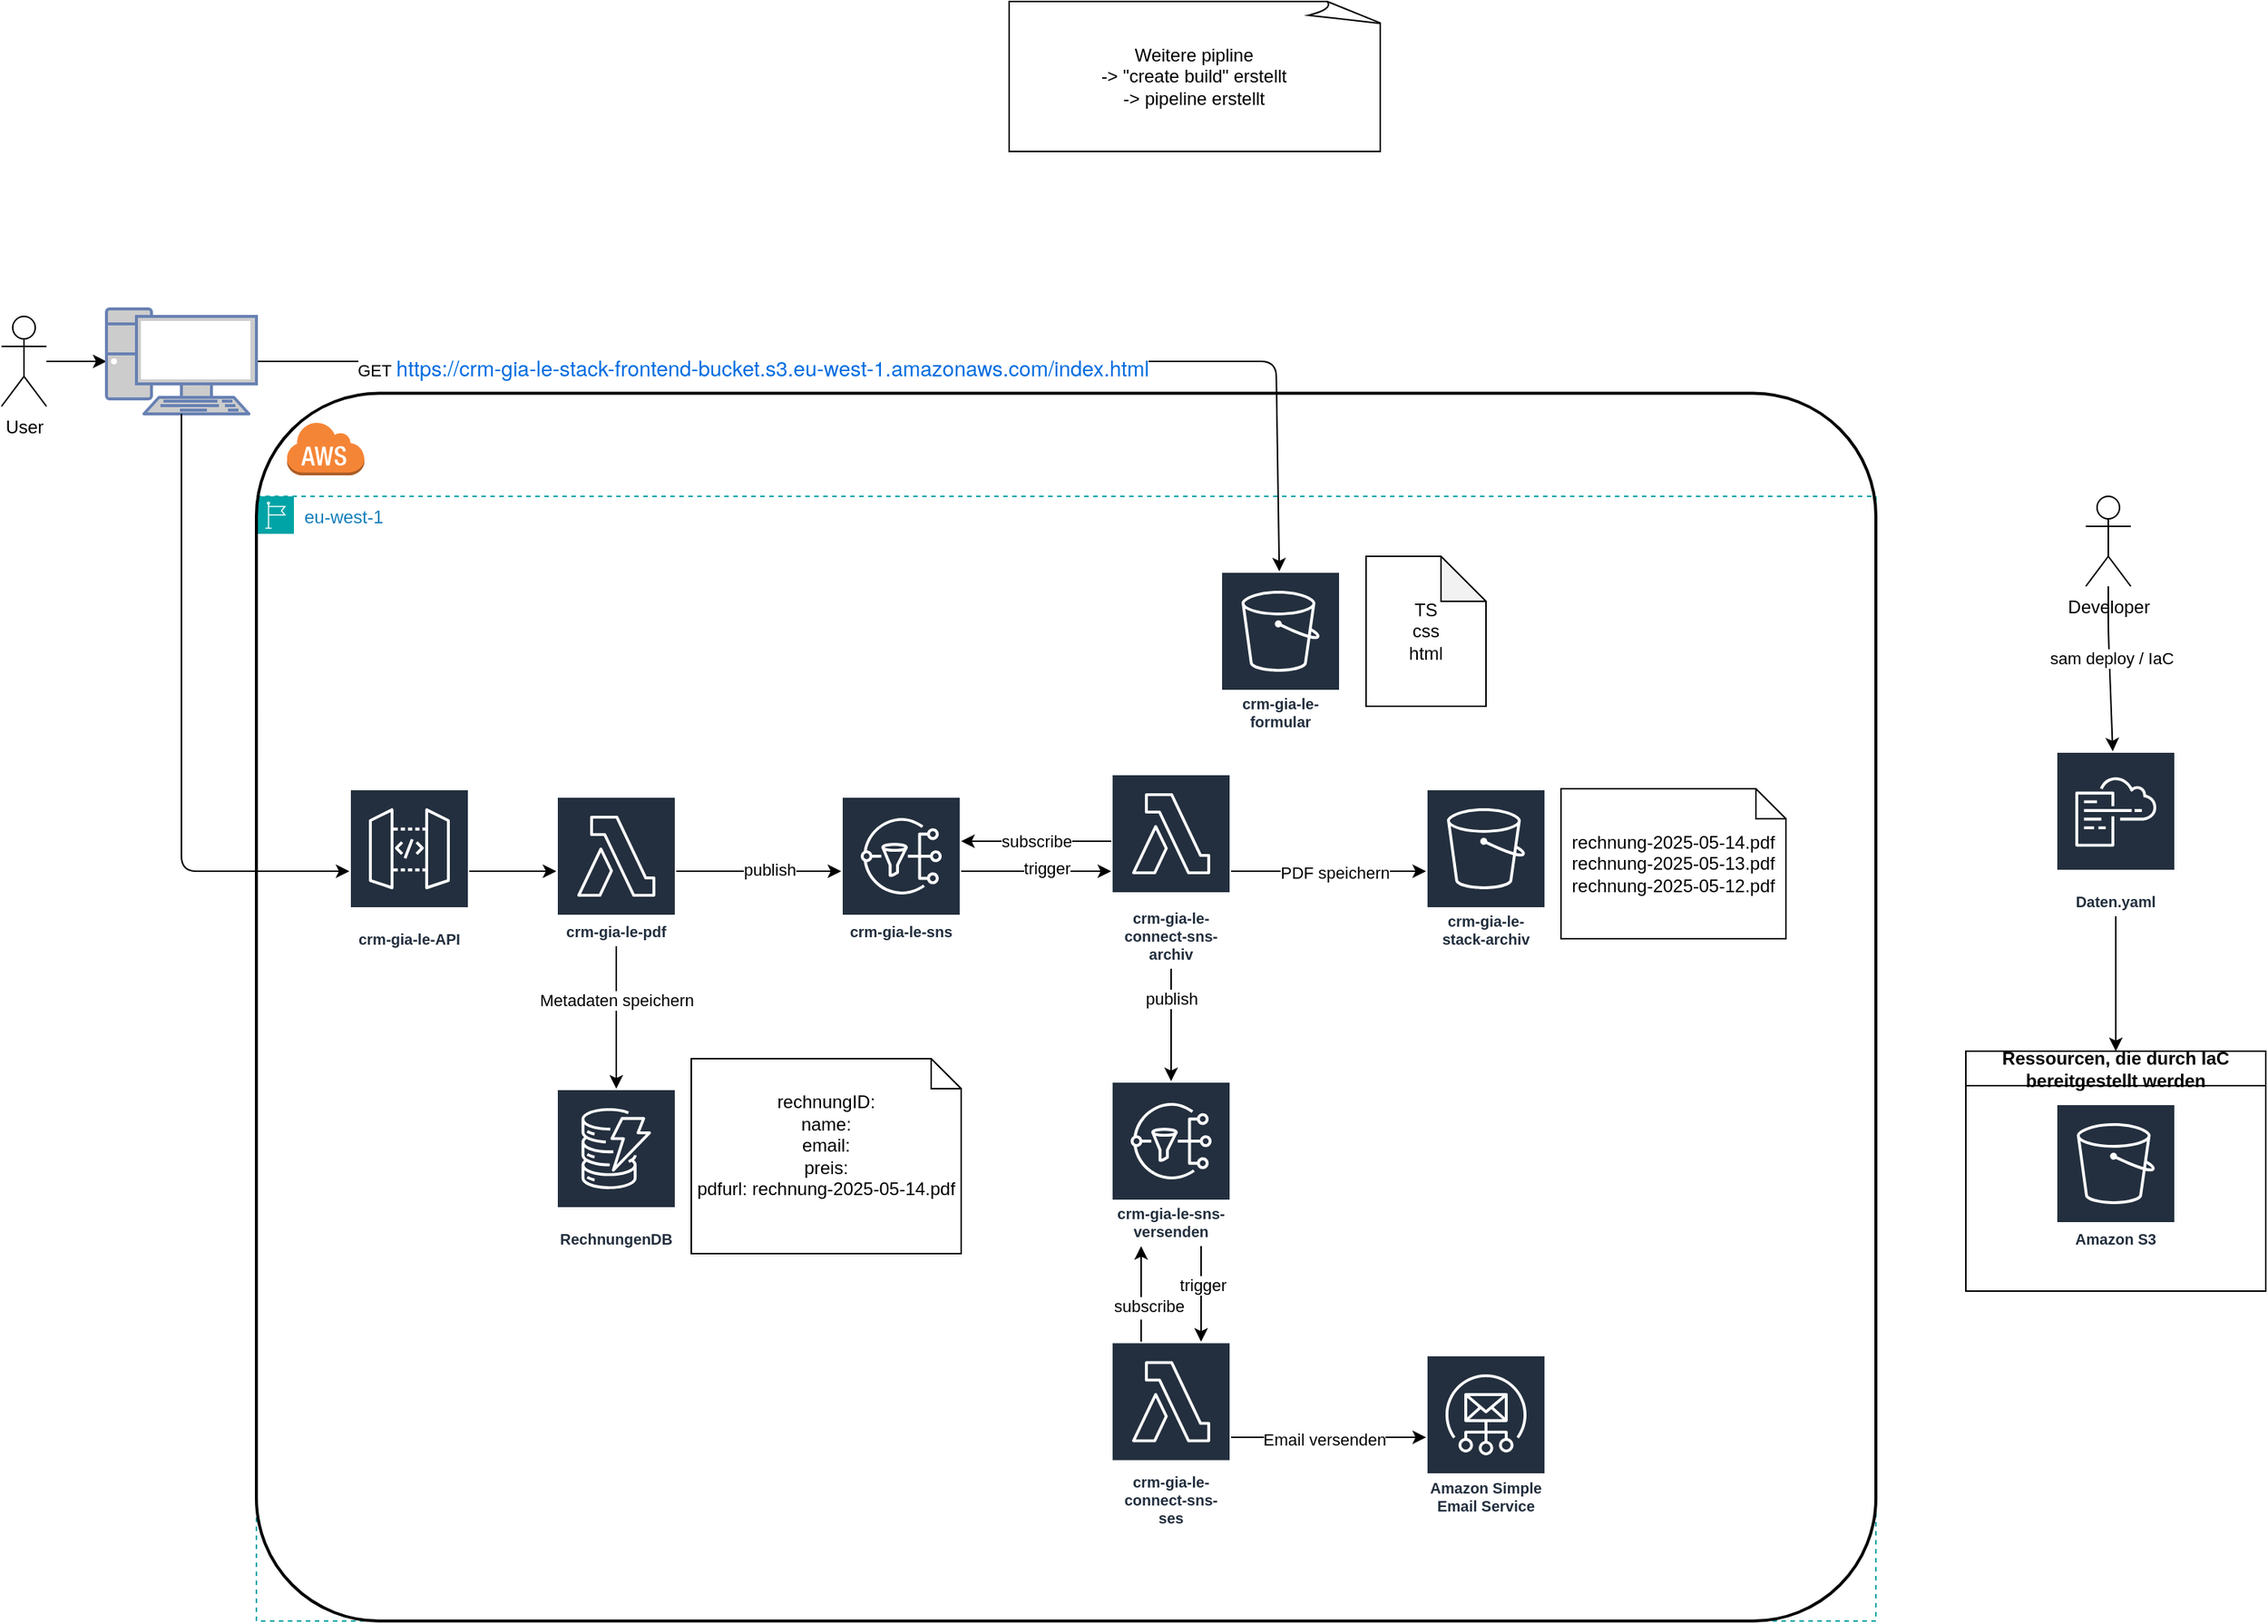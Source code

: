 <mxfile version="22.1.22" type="embed">
  <diagram name="Seite-1" id="vdwy2ADWtqlWa-Q7clY7">
    <mxGraphModel dx="1278" dy="1899" grid="1" gridSize="10" guides="1" tooltips="1" connect="1" arrows="1" fold="1" page="1" pageScale="1" pageWidth="827" pageHeight="1169" math="0" shadow="0">
      <root>
        <mxCell id="0" />
        <mxCell id="1" parent="0" />
        <mxCell id="125" value="eu-west-1" style="points=[[0,0],[0.25,0],[0.5,0],[0.75,0],[1,0],[1,0.25],[1,0.5],[1,0.75],[1,1],[0.75,1],[0.5,1],[0.25,1],[0,1],[0,0.75],[0,0.5],[0,0.25]];outlineConnect=0;gradientColor=none;html=1;whiteSpace=wrap;fontSize=12;fontStyle=0;container=1;pointerEvents=0;collapsible=0;recursiveResize=0;shape=mxgraph.aws4.group;grIcon=mxgraph.aws4.group_region;strokeColor=#00A4A6;fillColor=none;verticalAlign=top;align=left;spacingLeft=30;fontColor=#147EBA;dashed=1;" parent="1" vertex="1">
          <mxGeometry x="220" y="160" width="1080" height="750" as="geometry" />
        </mxCell>
        <mxCell id="126" value="" style="rounded=1;arcSize=10;dashed=0;fillColor=none;gradientColor=none;strokeWidth=2;" parent="125" vertex="1">
          <mxGeometry y="-68.75" width="1080" height="818.75" as="geometry" />
        </mxCell>
        <mxCell id="70" value="TS&lt;br&gt;css&lt;br&gt;html" style="shape=note;whiteSpace=wrap;html=1;backgroundOutline=1;darkOpacity=0.05;" parent="125" vertex="1">
          <mxGeometry x="740" y="40" width="80" height="100" as="geometry" />
        </mxCell>
        <mxCell id="JgduJuPoJpBLt58f9y2H-12" value="crm-gia-le-API" style="sketch=0;outlineConnect=0;fontColor=#232F3E;gradientColor=none;strokeColor=#ffffff;fillColor=#232F3E;dashed=0;verticalLabelPosition=middle;verticalAlign=bottom;align=center;html=1;whiteSpace=wrap;fontSize=10;fontStyle=1;spacing=3;shape=mxgraph.aws4.productIcon;prIcon=mxgraph.aws4.api_gateway;" parent="125" vertex="1">
          <mxGeometry x="62" y="195" width="80" height="110" as="geometry" />
        </mxCell>
        <mxCell id="JgduJuPoJpBLt58f9y2H-20" style="edgeStyle=orthogonalEdgeStyle;rounded=0;orthogonalLoop=1;jettySize=auto;html=1;" parent="125" source="JgduJuPoJpBLt58f9y2H-12" target="JgduJuPoJpBLt58f9y2H-10" edge="1">
          <mxGeometry relative="1" as="geometry">
            <mxPoint x="446" y="240" as="targetPoint" />
          </mxGeometry>
        </mxCell>
        <mxCell id="118" style="edgeStyle=orthogonalEdgeStyle;rounded=0;orthogonalLoop=1;jettySize=auto;html=1;" parent="125" source="JgduJuPoJpBLt58f9y2H-10" target="JgduJuPoJpBLt58f9y2H-31" edge="1">
          <mxGeometry relative="1" as="geometry" />
        </mxCell>
        <mxCell id="119" value="publish" style="edgeLabel;html=1;align=center;verticalAlign=middle;resizable=0;points=[];" parent="118" vertex="1" connectable="0">
          <mxGeometry x="0.127" y="1" relative="1" as="geometry">
            <mxPoint as="offset" />
          </mxGeometry>
        </mxCell>
        <mxCell id="140" style="edgeStyle=orthogonalEdgeStyle;rounded=0;orthogonalLoop=1;jettySize=auto;html=1;" parent="125" source="JgduJuPoJpBLt58f9y2H-31" target="71" edge="1">
          <mxGeometry relative="1" as="geometry" />
        </mxCell>
        <mxCell id="141" value="trigger" style="edgeLabel;html=1;align=center;verticalAlign=middle;resizable=0;points=[];" parent="140" vertex="1" connectable="0">
          <mxGeometry x="0.132" y="2" relative="1" as="geometry">
            <mxPoint as="offset" />
          </mxGeometry>
        </mxCell>
        <mxCell id="JgduJuPoJpBLt58f9y2H-31" value="crm-gia-le-sns" style="sketch=0;outlineConnect=0;fontColor=#232F3E;gradientColor=none;strokeColor=#ffffff;fillColor=#232F3E;dashed=0;verticalLabelPosition=middle;verticalAlign=bottom;align=center;html=1;whiteSpace=wrap;fontSize=10;fontStyle=1;spacing=3;shape=mxgraph.aws4.productIcon;prIcon=mxgraph.aws4.sns;" parent="125" vertex="1">
          <mxGeometry x="390" y="200" width="80" height="100" as="geometry" />
        </mxCell>
        <mxCell id="135" style="edgeStyle=orthogonalEdgeStyle;rounded=0;orthogonalLoop=1;jettySize=auto;html=1;" parent="125" source="71" target="JgduJuPoJpBLt58f9y2H-31" edge="1">
          <mxGeometry relative="1" as="geometry">
            <Array as="points">
              <mxPoint x="560" y="230" />
              <mxPoint x="560" y="230" />
            </Array>
          </mxGeometry>
        </mxCell>
        <mxCell id="136" value="subscribe" style="edgeLabel;html=1;align=center;verticalAlign=middle;resizable=0;points=[];" parent="135" vertex="1" connectable="0">
          <mxGeometry relative="1" as="geometry">
            <mxPoint as="offset" />
          </mxGeometry>
        </mxCell>
        <mxCell id="71" value="crm-gia-le-connect-sns-archiv" style="sketch=0;outlineConnect=0;fontColor=#232F3E;gradientColor=none;strokeColor=#ffffff;fillColor=#232F3E;dashed=0;verticalLabelPosition=middle;verticalAlign=bottom;align=center;html=1;whiteSpace=wrap;fontSize=10;fontStyle=1;spacing=3;shape=mxgraph.aws4.productIcon;prIcon=mxgraph.aws4.lambda;" parent="125" vertex="1">
          <mxGeometry x="570" y="185" width="80" height="130" as="geometry" />
        </mxCell>
        <mxCell id="108" style="edgeStyle=orthogonalEdgeStyle;rounded=0;orthogonalLoop=1;jettySize=auto;html=1;" parent="125" source="71" target="JgduJuPoJpBLt58f9y2H-24" edge="1">
          <mxGeometry relative="1" as="geometry" />
        </mxCell>
        <mxCell id="133" value="PDF speichern" style="edgeLabel;html=1;align=center;verticalAlign=middle;resizable=0;points=[];" parent="108" vertex="1" connectable="0">
          <mxGeometry x="0.063" y="-1" relative="1" as="geometry">
            <mxPoint as="offset" />
          </mxGeometry>
        </mxCell>
        <mxCell id="JgduJuPoJpBLt58f9y2H-24" value="crm-gia-le-stack-archiv" style="sketch=0;outlineConnect=0;fontColor=#232F3E;gradientColor=none;strokeColor=#ffffff;fillColor=#232F3E;dashed=0;verticalLabelPosition=middle;verticalAlign=bottom;align=center;html=1;whiteSpace=wrap;fontSize=10;fontStyle=1;spacing=3;shape=mxgraph.aws4.productIcon;prIcon=mxgraph.aws4.s3;" parent="125" vertex="1">
          <mxGeometry x="780" y="195" width="80" height="110" as="geometry" />
        </mxCell>
        <mxCell id="68" value="rechnung-2025-05-14.pdf&lt;div&gt;&lt;span style=&quot;color: rgb(0, 0, 0);&quot;&gt;rechnung-2025-05-13.pdf&lt;/span&gt;&lt;/div&gt;&lt;div&gt;&lt;span style=&quot;color: rgb(0, 0, 0);&quot;&gt;rechnung-2025-05-12.pdf&lt;/span&gt;&lt;span style=&quot;color: rgb(0, 0, 0);&quot;&gt;&lt;/span&gt;&lt;/div&gt;" style="shape=note;size=20;whiteSpace=wrap;html=1;" parent="125" vertex="1">
          <mxGeometry x="870" y="195" width="150" height="100" as="geometry" />
        </mxCell>
        <mxCell id="110" style="edgeStyle=orthogonalEdgeStyle;rounded=0;orthogonalLoop=1;jettySize=auto;html=1;" parent="125" source="71" target="101" edge="1">
          <mxGeometry relative="1" as="geometry" />
        </mxCell>
        <mxCell id="113" value="publish" style="edgeLabel;html=1;align=center;verticalAlign=middle;resizable=0;points=[];" parent="110" vertex="1" connectable="0">
          <mxGeometry x="-0.463" relative="1" as="geometry">
            <mxPoint as="offset" />
          </mxGeometry>
        </mxCell>
        <mxCell id="142" style="edgeStyle=orthogonalEdgeStyle;rounded=0;orthogonalLoop=1;jettySize=auto;html=1;" parent="125" source="101" target="JgduJuPoJpBLt58f9y2H-32" edge="1">
          <mxGeometry relative="1" as="geometry">
            <Array as="points">
              <mxPoint x="630" y="550" />
              <mxPoint x="630" y="550" />
            </Array>
          </mxGeometry>
        </mxCell>
        <mxCell id="143" value="trigger" style="edgeLabel;html=1;align=center;verticalAlign=middle;resizable=0;points=[];" parent="142" vertex="1" connectable="0">
          <mxGeometry x="-0.182" y="1" relative="1" as="geometry">
            <mxPoint as="offset" />
          </mxGeometry>
        </mxCell>
        <mxCell id="101" value="crm-gia-le-sns-versenden" style="sketch=0;outlineConnect=0;fontColor=#232F3E;gradientColor=none;strokeColor=#ffffff;fillColor=#232F3E;dashed=0;verticalLabelPosition=middle;verticalAlign=bottom;align=center;html=1;whiteSpace=wrap;fontSize=10;fontStyle=1;spacing=3;shape=mxgraph.aws4.productIcon;prIcon=mxgraph.aws4.sns;" parent="125" vertex="1">
          <mxGeometry x="570" y="390" width="80" height="110" as="geometry" />
        </mxCell>
        <mxCell id="137" style="edgeStyle=orthogonalEdgeStyle;rounded=0;orthogonalLoop=1;jettySize=auto;html=1;" parent="125" edge="1">
          <mxGeometry relative="1" as="geometry">
            <mxPoint x="590" y="572.5" as="sourcePoint" />
            <mxPoint x="590" y="500" as="targetPoint" />
            <Array as="points">
              <mxPoint x="590" y="540" />
              <mxPoint x="590" y="540" />
            </Array>
          </mxGeometry>
        </mxCell>
        <mxCell id="138" value="Text" style="edgeLabel;html=1;align=center;verticalAlign=middle;resizable=0;points=[];" parent="137" vertex="1" connectable="0">
          <mxGeometry x="-0.16" relative="1" as="geometry">
            <mxPoint as="offset" />
          </mxGeometry>
        </mxCell>
        <mxCell id="139" value="subscribe" style="edgeLabel;html=1;align=center;verticalAlign=middle;resizable=0;points=[];" parent="137" vertex="1" connectable="0">
          <mxGeometry x="-0.096" y="-5" relative="1" as="geometry">
            <mxPoint as="offset" />
          </mxGeometry>
        </mxCell>
        <mxCell id="JgduJuPoJpBLt58f9y2H-32" value="crm-gia-le-connect-sns-ses" style="sketch=0;outlineConnect=0;fontColor=#232F3E;gradientColor=none;strokeColor=#ffffff;fillColor=#232F3E;dashed=0;verticalLabelPosition=middle;verticalAlign=bottom;align=center;html=1;whiteSpace=wrap;fontSize=10;fontStyle=1;spacing=3;shape=mxgraph.aws4.productIcon;prIcon=mxgraph.aws4.lambda;" parent="125" vertex="1">
          <mxGeometry x="570" y="563.75" width="80" height="127.5" as="geometry" />
        </mxCell>
        <mxCell id="JgduJuPoJpBLt58f9y2H-49" value="Amazon Simple Email Service" style="sketch=0;outlineConnect=0;fontColor=#232F3E;gradientColor=none;strokeColor=#ffffff;fillColor=#232F3E;dashed=0;verticalLabelPosition=middle;verticalAlign=bottom;align=center;html=1;whiteSpace=wrap;fontSize=10;fontStyle=1;spacing=3;shape=mxgraph.aws4.productIcon;prIcon=mxgraph.aws4.simple_email_service;" parent="125" vertex="1">
          <mxGeometry x="780" y="572.5" width="80" height="110" as="geometry" />
        </mxCell>
        <mxCell id="112" style="edgeStyle=orthogonalEdgeStyle;rounded=0;orthogonalLoop=1;jettySize=auto;html=1;" parent="125" source="JgduJuPoJpBLt58f9y2H-32" target="JgduJuPoJpBLt58f9y2H-49" edge="1">
          <mxGeometry relative="1" as="geometry" />
        </mxCell>
        <mxCell id="134" value="Email versenden" style="edgeLabel;html=1;align=center;verticalAlign=middle;resizable=0;points=[];" parent="112" vertex="1" connectable="0">
          <mxGeometry x="-0.055" y="-1" relative="1" as="geometry">
            <mxPoint as="offset" />
          </mxGeometry>
        </mxCell>
        <mxCell id="69" value="&lt;div&gt;rechnungID:&lt;/div&gt;&lt;div&gt;name:&lt;/div&gt;&lt;div&gt;email:&lt;/div&gt;&lt;div&gt;preis:&lt;/div&gt;&lt;div&gt;pdfurl:&amp;nbsp;&lt;span style=&quot;color: rgb(0, 0, 0); background-color: transparent;&quot;&gt;rechnung-2025-05-14.pdf&lt;/span&gt;&lt;/div&gt;&lt;div&gt;&lt;br&gt;&lt;/div&gt;" style="shape=note;size=20;whiteSpace=wrap;html=1;" parent="125" vertex="1">
          <mxGeometry x="290" y="375" width="180" height="130" as="geometry" />
        </mxCell>
        <mxCell id="JgduJuPoJpBLt58f9y2H-10" value="crm-gia-le-pdf" style="sketch=0;outlineConnect=0;fontColor=#232F3E;gradientColor=none;strokeColor=#ffffff;fillColor=#232F3E;dashed=0;verticalLabelPosition=middle;verticalAlign=bottom;align=center;html=1;whiteSpace=wrap;fontSize=10;fontStyle=1;spacing=3;shape=mxgraph.aws4.productIcon;prIcon=mxgraph.aws4.lambda;" parent="125" vertex="1">
          <mxGeometry x="200" y="200" width="80" height="100" as="geometry" />
        </mxCell>
        <mxCell id="104" style="edgeStyle=orthogonalEdgeStyle;rounded=0;orthogonalLoop=1;jettySize=auto;html=1;" parent="125" source="JgduJuPoJpBLt58f9y2H-10" target="15" edge="1">
          <mxGeometry relative="1" as="geometry" />
        </mxCell>
        <mxCell id="132" value="Metadaten speichern" style="edgeLabel;html=1;align=center;verticalAlign=middle;resizable=0;points=[];" parent="104" vertex="1" connectable="0">
          <mxGeometry x="-0.242" relative="1" as="geometry">
            <mxPoint as="offset" />
          </mxGeometry>
        </mxCell>
        <mxCell id="15" value="RechnungenDB" style="sketch=0;outlineConnect=0;fontColor=#232F3E;gradientColor=none;strokeColor=#ffffff;fillColor=#232F3E;dashed=0;verticalLabelPosition=middle;verticalAlign=bottom;align=center;html=1;whiteSpace=wrap;fontSize=10;fontStyle=1;spacing=3;shape=mxgraph.aws4.productIcon;prIcon=mxgraph.aws4.dynamodb;" parent="125" vertex="1">
          <mxGeometry x="200" y="395" width="80" height="110" as="geometry" />
        </mxCell>
        <mxCell id="5" style="edgeStyle=none;html=1;" parent="1" source="JgduJuPoJpBLt58f9y2H-1" target="2" edge="1">
          <mxGeometry relative="1" as="geometry" />
        </mxCell>
        <mxCell id="JgduJuPoJpBLt58f9y2H-1" value="User" style="shape=umlActor;verticalLabelPosition=bottom;verticalAlign=top;html=1;outlineConnect=0;" parent="1" vertex="1">
          <mxGeometry x="50" y="40" width="30" height="60" as="geometry" />
        </mxCell>
        <mxCell id="JgduJuPoJpBLt58f9y2H-7" value="crm-gia-le-formular" style="sketch=0;outlineConnect=0;fontColor=#232F3E;gradientColor=none;strokeColor=#ffffff;fillColor=#232F3E;dashed=0;verticalLabelPosition=middle;verticalAlign=bottom;align=center;html=1;whiteSpace=wrap;fontSize=10;fontStyle=1;spacing=3;shape=mxgraph.aws4.productIcon;prIcon=mxgraph.aws4.s3;" parent="1" vertex="1">
          <mxGeometry x="863" y="210" width="80" height="110" as="geometry" />
        </mxCell>
        <mxCell id="6" style="edgeStyle=none;html=1;" parent="1" source="2" target="JgduJuPoJpBLt58f9y2H-7" edge="1">
          <mxGeometry relative="1" as="geometry">
            <Array as="points">
              <mxPoint x="900" y="70" />
            </Array>
          </mxGeometry>
        </mxCell>
        <mxCell id="7" value="GET&amp;nbsp;&lt;a style=&quot;-webkit-font-smoothing: inherit; border-collapse: separate; border-spacing: 0px; box-sizing: border-box; caption-side: top; color: rgb(0, 108, 224); cursor: auto; direction: inherit; display: inline; empty-cells: show; font-family: &amp;quot;Amazon Ember&amp;quot;, &amp;quot;Helvetica Neue&amp;quot;, Roboto, Arial, sans-serif; font-size: 14px; font-stretch: normal; font-variant-numeric: normal; font-variant-east-asian: normal; font-variant-alternates: normal; font-variant-position: normal; hyphens: none; line-height: 20px; list-style: outside none disc; tab-size: 8; text-align: start; text-decoration-color: transparent; text-decoration-line: none; text-decoration-thickness: 1px; text-shadow: none; text-underline-offset: 0.25em; transition-duration: 0.165s; transition-property: color, text-decoration, -webkit-text-decoration; visibility: visible;&quot; href=&quot;https://crm-gia-le-stack-frontend-bucket.s3.eu-west-1.amazonaws.com/index.html&quot; data-analytics-funnel-value=&quot;link1183-1747668666475-4787&quot; class=&quot;awsui_link_4c84z_ornir_145 awsui_variant-secondary_4c84z_ornir_211 awsui_font-size-body-m_4c84z_ornir_475&quot; data-awsui-analytics=&quot;{&amp;quot;action&amp;quot;:&amp;quot;click&amp;quot;,&amp;quot;detail&amp;quot;:{&amp;quot;label&amp;quot;:{&amp;quot;root&amp;quot;:&amp;quot;self&amp;quot;},&amp;quot;external&amp;quot;:&amp;quot;false&amp;quot;,&amp;quot;href&amp;quot;:&amp;quot;https://crm-gia-le-stack-frontend-bucket.s3.eu-west-1.amazonaws.com/index.html&amp;quot;},&amp;quot;component&amp;quot;:{&amp;quot;name&amp;quot;:&amp;quot;awsui.Link&amp;quot;,&amp;quot;label&amp;quot;:{&amp;quot;root&amp;quot;:&amp;quot;self&amp;quot;},&amp;quot;properties&amp;quot;:{&amp;quot;variant&amp;quot;:&amp;quot;secondary&amp;quot;}}}&quot; id=&quot;link-self1184-1747668666475-9149&quot;&gt;https://crm-gia-le-stack-frontend-bucket.s3.eu-west-1.amazonaws.com/index.html&lt;/a&gt;" style="edgeLabel;html=1;align=center;verticalAlign=middle;resizable=0;points=[];" parent="6" vertex="1" connectable="0">
          <mxGeometry x="-0.19" y="-3" relative="1" as="geometry">
            <mxPoint x="-1" as="offset" />
          </mxGeometry>
        </mxCell>
        <mxCell id="2" value="" style="fontColor=#0066CC;verticalAlign=top;verticalLabelPosition=bottom;labelPosition=center;align=center;html=1;outlineConnect=0;fillColor=#CCCCCC;strokeColor=#6881B3;gradientColor=none;gradientDirection=north;strokeWidth=2;shape=mxgraph.networks.pc;" parent="1" vertex="1">
          <mxGeometry x="120" y="35" width="100" height="70" as="geometry" />
        </mxCell>
        <mxCell id="38" style="edgeStyle=none;html=1;" parent="1" source="36" target="37" edge="1">
          <mxGeometry relative="1" as="geometry">
            <Array as="points">
              <mxPoint x="1455" y="250" />
            </Array>
          </mxGeometry>
        </mxCell>
        <mxCell id="39" value="sam deploy / IaC" style="edgeLabel;html=1;align=center;verticalAlign=middle;resizable=0;points=[];" parent="38" vertex="1" connectable="0">
          <mxGeometry x="-0.14" y="1" relative="1" as="geometry">
            <mxPoint as="offset" />
          </mxGeometry>
        </mxCell>
        <mxCell id="36" value="Developer" style="shape=umlActor;verticalLabelPosition=bottom;verticalAlign=top;html=1;outlineConnect=0;" parent="1" vertex="1">
          <mxGeometry x="1440" y="160" width="30" height="60" as="geometry" />
        </mxCell>
        <mxCell id="103" style="edgeStyle=orthogonalEdgeStyle;rounded=0;orthogonalLoop=1;jettySize=auto;html=1;" parent="1" source="37" target="54" edge="1">
          <mxGeometry relative="1" as="geometry">
            <mxPoint x="1340" y="25.0" as="targetPoint" />
          </mxGeometry>
        </mxCell>
        <mxCell id="37" value="Daten.yaml" style="sketch=0;outlineConnect=0;fontColor=#232F3E;gradientColor=none;strokeColor=#ffffff;fillColor=#232F3E;dashed=0;verticalLabelPosition=middle;verticalAlign=bottom;align=center;html=1;whiteSpace=wrap;fontSize=10;fontStyle=1;spacing=3;shape=mxgraph.aws4.productIcon;prIcon=mxgraph.aws4.cloudformation;" parent="1" vertex="1">
          <mxGeometry x="1420" y="330" width="80" height="110" as="geometry" />
        </mxCell>
        <mxCell id="54" value="Ressourcen, die durch IaC bereitgestellt werden" style="swimlane;whiteSpace=wrap;html=1;startSize=23;" parent="1" vertex="1">
          <mxGeometry x="1360" y="530" width="200" height="160" as="geometry" />
        </mxCell>
        <mxCell id="40" value="Amazon S3" style="sketch=0;outlineConnect=0;fontColor=#232F3E;gradientColor=none;strokeColor=#ffffff;fillColor=#232F3E;dashed=0;verticalLabelPosition=middle;verticalAlign=bottom;align=center;html=1;whiteSpace=wrap;fontSize=10;fontStyle=1;spacing=3;shape=mxgraph.aws4.productIcon;prIcon=mxgraph.aws4.s3;" parent="54" vertex="1">
          <mxGeometry x="60" y="35" width="80" height="100" as="geometry" />
        </mxCell>
        <mxCell id="79" value="Weitere pipline&amp;nbsp;&lt;br&gt;-&amp;gt; &quot;create build&quot; erstellt&amp;nbsp;&lt;br&gt;-&amp;gt; pipeline erstellt&amp;nbsp;" style="whiteSpace=wrap;html=1;shape=mxgraph.basic.document" parent="1" vertex="1">
          <mxGeometry x="722" y="-170" width="250" height="100" as="geometry" />
        </mxCell>
        <mxCell id="8" style="edgeStyle=none;html=1;" parent="1" source="2" target="JgduJuPoJpBLt58f9y2H-12" edge="1">
          <mxGeometry relative="1" as="geometry">
            <Array as="points">
              <mxPoint x="170" y="410" />
            </Array>
            <mxPoint x="140" y="-60" as="sourcePoint" />
          </mxGeometry>
        </mxCell>
        <mxCell id="127" value="" style="dashed=0;html=1;shape=mxgraph.aws3.cloud;fillColor=#F58536;gradientColor=none;dashed=0;" parent="1" vertex="1">
          <mxGeometry x="240" y="110" width="52" height="36" as="geometry" />
        </mxCell>
      </root>
    </mxGraphModel>
  </diagram>
</mxfile>
